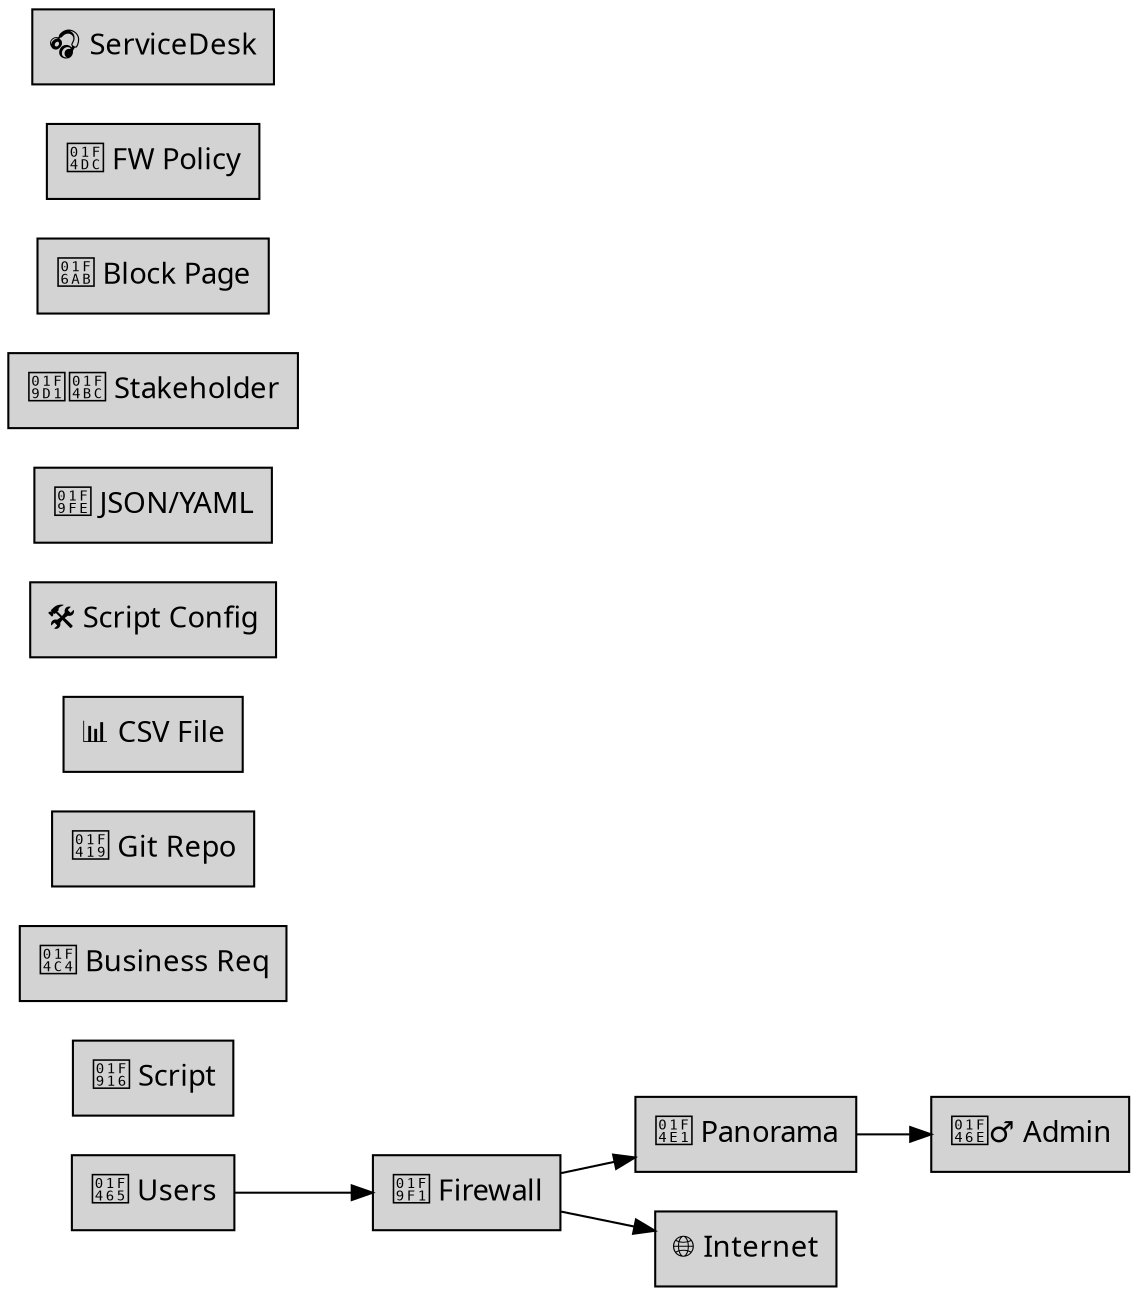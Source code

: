 digraph G {
    rankdir=LR;
    node [shape=record, fontname="Segoe UI Emoji", style=filled, fillcolor=lightgrey];

    // Node definitions
    fw        [label="🧱 Firewall"];
    panorama  [label="📡 Panorama"];
    script    [label="🤖 Script"];
    admin     [label="👮‍♂️ Admin"];
    users     [label="👥 Users"];
    bizreqs   [label="📄 Business Req"];
    git       [label="🐙 Git Repo"];
    internet  [label="🌐 Internet"];
    csv       [label="📊 CSV File"];
    config    [label="🛠️ Script Config"];
    jsonyaml  [label="🧾 JSON/YAML"];
    stakeholder [label="🧑‍💼 Stakeholder"];
    response  [label="🚫 Block Page"];
    policy    [label="📜 FW Policy"];
    helpdesk  [label="🎧 ServiceDesk"];

    // Diagram example:
    users -> fw -> internet;
    fw -> panorama;
    panorama -> admin;
}

